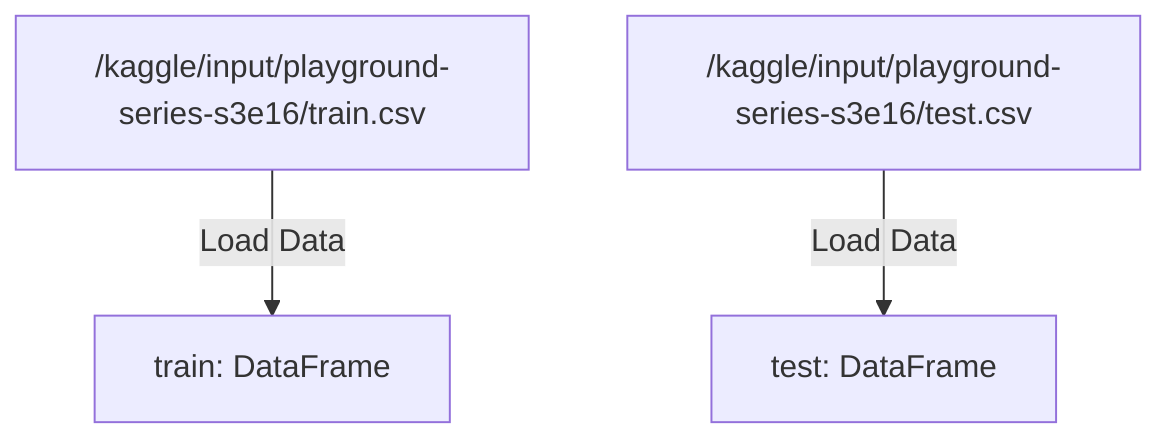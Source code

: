flowchart TD
    A["/kaggle/input/playground-series-s3e16/train.csv"] -->|"Load Data"| B["train: DataFrame"]
    A2["/kaggle/input/playground-series-s3e16/test.csv"] -->|"Load Data"| B2["test: DataFrame"]
